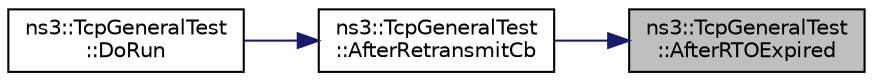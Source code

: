 digraph "ns3::TcpGeneralTest::AfterRTOExpired"
{
 // LATEX_PDF_SIZE
  edge [fontname="Helvetica",fontsize="10",labelfontname="Helvetica",labelfontsize="10"];
  node [fontname="Helvetica",fontsize="10",shape=record];
  rankdir="RL";
  Node1 [label="ns3::TcpGeneralTest\l::AfterRTOExpired",height=0.2,width=0.4,color="black", fillcolor="grey75", style="filled", fontcolor="black",tooltip="Rto has expired."];
  Node1 -> Node2 [dir="back",color="midnightblue",fontsize="10",style="solid",fontname="Helvetica"];
  Node2 [label="ns3::TcpGeneralTest\l::AfterRetransmitCb",height=0.2,width=0.4,color="black", fillcolor="white", style="filled",URL="$classns3_1_1_tcp_general_test.html#aa119f161a2d35ec94e5300106a8a41a7",tooltip="Invoked after a retransmit event."];
  Node2 -> Node3 [dir="back",color="midnightblue",fontsize="10",style="solid",fontname="Helvetica"];
  Node3 [label="ns3::TcpGeneralTest\l::DoRun",height=0.2,width=0.4,color="black", fillcolor="white", style="filled",URL="$classns3_1_1_tcp_general_test.html#a79f00453e60b95fcf8d22757593f5ed3",tooltip="Execute the tcp test."];
}
